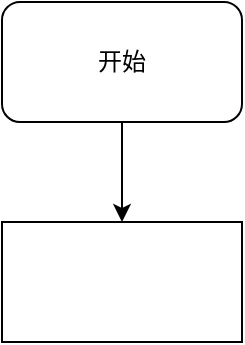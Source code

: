 <mxfile version="14.4.2" type="github">
  <diagram id="H_EOstA48fVWnjl5fOeQ" name="Page-1">
    <mxGraphModel dx="1550" dy="868" grid="1" gridSize="10" guides="1" tooltips="1" connect="1" arrows="1" fold="1" page="1" pageScale="1" pageWidth="827" pageHeight="1169" math="0" shadow="0">
      <root>
        <mxCell id="0" />
        <mxCell id="1" parent="0" />
        <mxCell id="oGB_ps-uAg7pBL2_Kq72-1" value="" style="rounded=0;whiteSpace=wrap;html=1;" vertex="1" parent="1">
          <mxGeometry x="354" y="140" width="120" height="60" as="geometry" />
        </mxCell>
        <mxCell id="oGB_ps-uAg7pBL2_Kq72-3" value="" style="edgeStyle=orthogonalEdgeStyle;rounded=0;orthogonalLoop=1;jettySize=auto;html=1;" edge="1" parent="1" source="oGB_ps-uAg7pBL2_Kq72-2" target="oGB_ps-uAg7pBL2_Kq72-1">
          <mxGeometry relative="1" as="geometry" />
        </mxCell>
        <mxCell id="oGB_ps-uAg7pBL2_Kq72-2" value="开始" style="rounded=1;whiteSpace=wrap;html=1;" vertex="1" parent="1">
          <mxGeometry x="354" y="30" width="120" height="60" as="geometry" />
        </mxCell>
      </root>
    </mxGraphModel>
  </diagram>
</mxfile>
